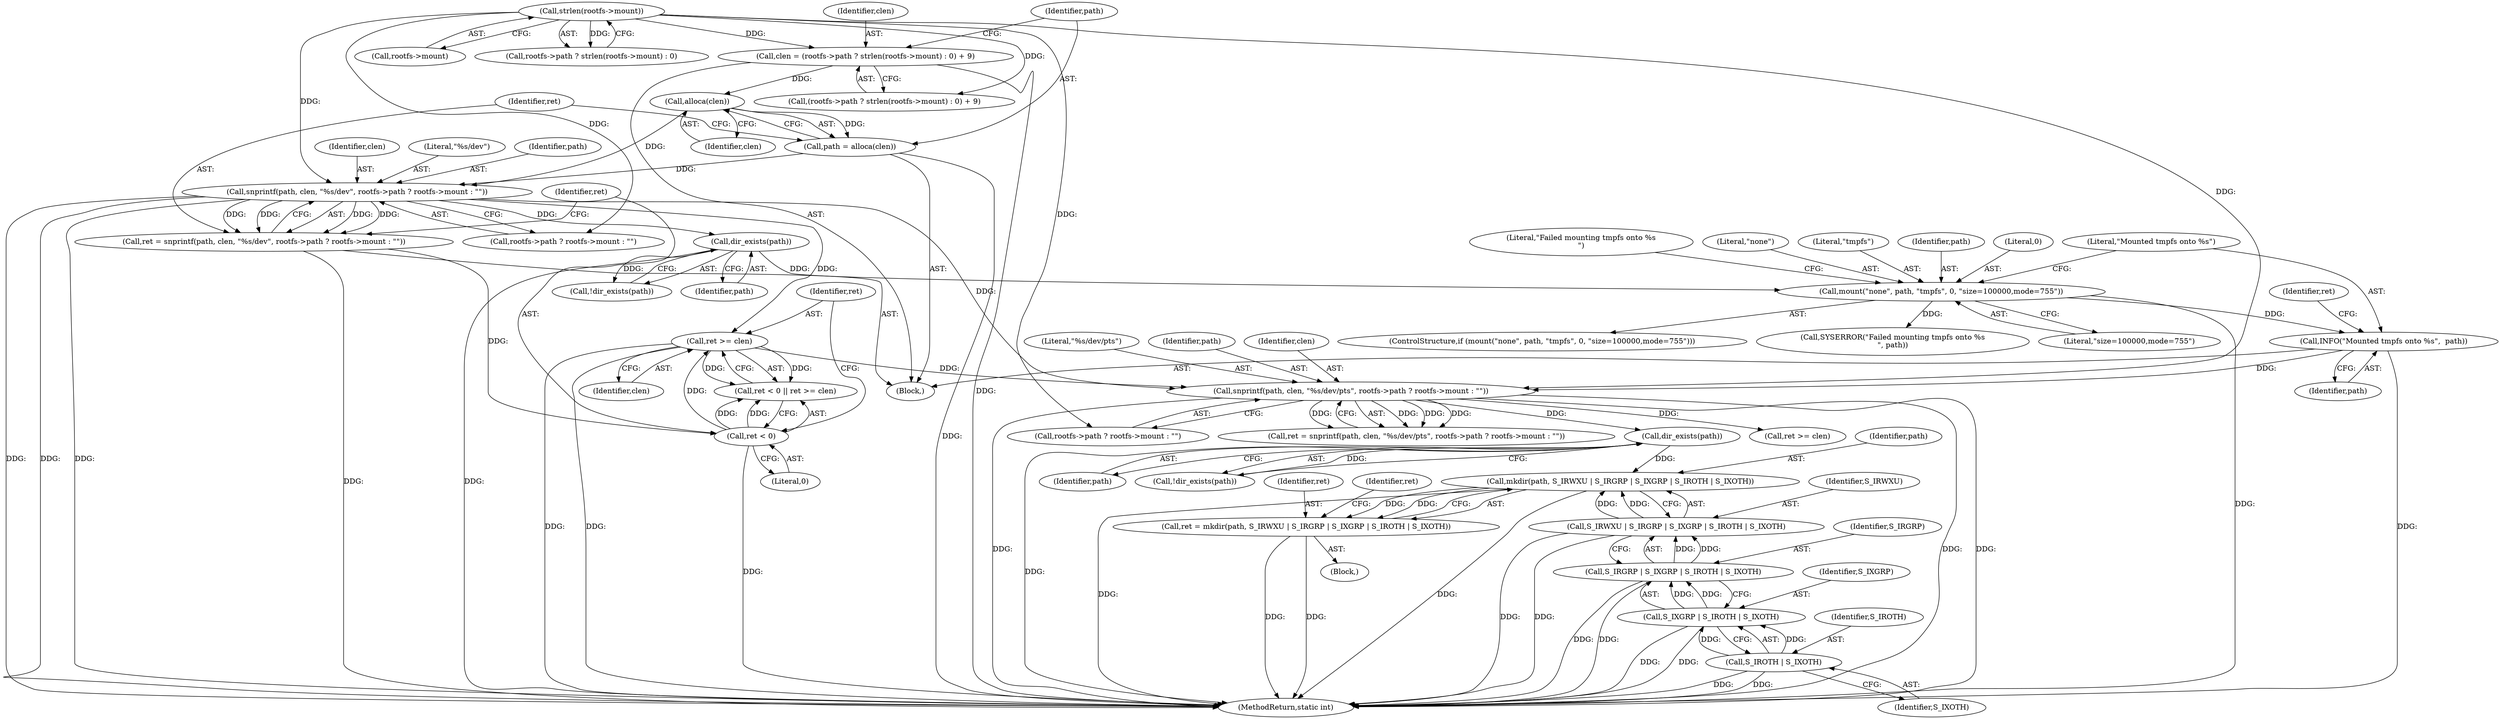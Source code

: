 digraph "0_lxc_592fd47a6245508b79fe6ac819fe6d3b2c1289be_4@API" {
"1000213" [label="(Call,mkdir(path, S_IRWXU | S_IRGRP | S_IXGRP | S_IROTH | S_IXOTH))"];
"1000208" [label="(Call,dir_exists(path))"];
"1000183" [label="(Call,snprintf(path, clen, \"%s/dev/pts\", rootfs->path ? rootfs->mount : \"\"))"];
"1000178" [label="(Call,INFO(\"Mounted tmpfs onto %s\",  path))"];
"1000166" [label="(Call,mount(\"none\", path, \"tmpfs\", 0, \"size=100000,mode=755\"))"];
"1000156" [label="(Call,dir_exists(path))"];
"1000131" [label="(Call,snprintf(path, clen, \"%s/dev\", rootfs->path ? rootfs->mount : \"\"))"];
"1000125" [label="(Call,path = alloca(clen))"];
"1000127" [label="(Call,alloca(clen))"];
"1000112" [label="(Call,clen = (rootfs->path ? strlen(rootfs->mount) : 0) + 9)"];
"1000119" [label="(Call,strlen(rootfs->mount))"];
"1000148" [label="(Call,ret >= clen)"];
"1000145" [label="(Call,ret < 0)"];
"1000129" [label="(Call,ret = snprintf(path, clen, \"%s/dev\", rootfs->path ? rootfs->mount : \"\"))"];
"1000215" [label="(Call,S_IRWXU | S_IRGRP | S_IXGRP | S_IROTH | S_IXOTH)"];
"1000217" [label="(Call,S_IRGRP | S_IXGRP | S_IROTH | S_IXOTH)"];
"1000219" [label="(Call,S_IXGRP | S_IROTH | S_IXOTH)"];
"1000221" [label="(Call,S_IROTH | S_IXOTH)"];
"1000211" [label="(Call,ret = mkdir(path, S_IRWXU | S_IRGRP | S_IXGRP | S_IROTH | S_IXOTH))"];
"1000182" [label="(Identifier,ret)"];
"1000166" [label="(Call,mount(\"none\", path, \"tmpfs\", 0, \"size=100000,mode=755\"))"];
"1000126" [label="(Identifier,path)"];
"1000128" [label="(Identifier,clen)"];
"1000220" [label="(Identifier,S_IXGRP)"];
"1000221" [label="(Call,S_IROTH | S_IXOTH)"];
"1000186" [label="(Literal,\"%s/dev/pts\")"];
"1000130" [label="(Identifier,ret)"];
"1000223" [label="(Identifier,S_IXOTH)"];
"1000167" [label="(Literal,\"none\")"];
"1000212" [label="(Identifier,ret)"];
"1000215" [label="(Call,S_IRWXU | S_IRGRP | S_IXGRP | S_IROTH | S_IXOTH)"];
"1000222" [label="(Identifier,S_IROTH)"];
"1000180" [label="(Identifier,path)"];
"1000155" [label="(Call,!dir_exists(path))"];
"1000157" [label="(Identifier,path)"];
"1000225" [label="(Identifier,ret)"];
"1000213" [label="(Call,mkdir(path, S_IRWXU | S_IRGRP | S_IXGRP | S_IROTH | S_IXOTH))"];
"1000171" [label="(Literal,\"size=100000,mode=755\")"];
"1000210" [label="(Block,)"];
"1000165" [label="(ControlStructure,if (mount(\"none\", path, \"tmpfs\", 0, \"size=100000,mode=755\")))"];
"1000113" [label="(Identifier,clen)"];
"1000120" [label="(Call,rootfs->mount)"];
"1000184" [label="(Identifier,path)"];
"1000219" [label="(Call,S_IXGRP | S_IROTH | S_IXOTH)"];
"1000156" [label="(Call,dir_exists(path))"];
"1000119" [label="(Call,strlen(rootfs->mount))"];
"1000148" [label="(Call,ret >= clen)"];
"1000214" [label="(Identifier,path)"];
"1000169" [label="(Literal,\"tmpfs\")"];
"1000135" [label="(Call,rootfs->path ? rootfs->mount : \"\")"];
"1000147" [label="(Literal,0)"];
"1000200" [label="(Call,ret >= clen)"];
"1000216" [label="(Identifier,S_IRWXU)"];
"1000211" [label="(Call,ret = mkdir(path, S_IRWXU | S_IRGRP | S_IXGRP | S_IROTH | S_IXOTH))"];
"1000183" [label="(Call,snprintf(path, clen, \"%s/dev/pts\", rootfs->path ? rootfs->mount : \"\"))"];
"1000129" [label="(Call,ret = snprintf(path, clen, \"%s/dev\", rootfs->path ? rootfs->mount : \"\"))"];
"1000178" [label="(Call,INFO(\"Mounted tmpfs onto %s\",  path))"];
"1000133" [label="(Identifier,clen)"];
"1000146" [label="(Identifier,ret)"];
"1000217" [label="(Call,S_IRGRP | S_IXGRP | S_IROTH | S_IXOTH)"];
"1000207" [label="(Call,!dir_exists(path))"];
"1000131" [label="(Call,snprintf(path, clen, \"%s/dev\", rootfs->path ? rootfs->mount : \"\"))"];
"1000187" [label="(Call,rootfs->path ? rootfs->mount : \"\")"];
"1000125" [label="(Call,path = alloca(clen))"];
"1000127" [label="(Call,alloca(clen))"];
"1000112" [label="(Call,clen = (rootfs->path ? strlen(rootfs->mount) : 0) + 9)"];
"1000168" [label="(Identifier,path)"];
"1000106" [label="(Block,)"];
"1000149" [label="(Identifier,ret)"];
"1000115" [label="(Call,rootfs->path ? strlen(rootfs->mount) : 0)"];
"1000179" [label="(Literal,\"Mounted tmpfs onto %s\")"];
"1000134" [label="(Literal,\"%s/dev\")"];
"1000170" [label="(Literal,0)"];
"1000174" [label="(Literal,\"Failed mounting tmpfs onto %s\n\")"];
"1000132" [label="(Identifier,path)"];
"1000114" [label="(Call,(rootfs->path ? strlen(rootfs->mount) : 0) + 9)"];
"1000173" [label="(Call,SYSERROR(\"Failed mounting tmpfs onto %s\n\", path))"];
"1000145" [label="(Call,ret < 0)"];
"1000209" [label="(Identifier,path)"];
"1000150" [label="(Identifier,clen)"];
"1000218" [label="(Identifier,S_IRGRP)"];
"1000208" [label="(Call,dir_exists(path))"];
"1000185" [label="(Identifier,clen)"];
"1000236" [label="(MethodReturn,static int)"];
"1000181" [label="(Call,ret = snprintf(path, clen, \"%s/dev/pts\", rootfs->path ? rootfs->mount : \"\"))"];
"1000144" [label="(Call,ret < 0 || ret >= clen)"];
"1000213" -> "1000211"  [label="AST: "];
"1000213" -> "1000215"  [label="CFG: "];
"1000214" -> "1000213"  [label="AST: "];
"1000215" -> "1000213"  [label="AST: "];
"1000211" -> "1000213"  [label="CFG: "];
"1000213" -> "1000236"  [label="DDG: "];
"1000213" -> "1000236"  [label="DDG: "];
"1000213" -> "1000211"  [label="DDG: "];
"1000213" -> "1000211"  [label="DDG: "];
"1000208" -> "1000213"  [label="DDG: "];
"1000215" -> "1000213"  [label="DDG: "];
"1000215" -> "1000213"  [label="DDG: "];
"1000208" -> "1000207"  [label="AST: "];
"1000208" -> "1000209"  [label="CFG: "];
"1000209" -> "1000208"  [label="AST: "];
"1000207" -> "1000208"  [label="CFG: "];
"1000208" -> "1000236"  [label="DDG: "];
"1000208" -> "1000207"  [label="DDG: "];
"1000183" -> "1000208"  [label="DDG: "];
"1000183" -> "1000181"  [label="AST: "];
"1000183" -> "1000187"  [label="CFG: "];
"1000184" -> "1000183"  [label="AST: "];
"1000185" -> "1000183"  [label="AST: "];
"1000186" -> "1000183"  [label="AST: "];
"1000187" -> "1000183"  [label="AST: "];
"1000181" -> "1000183"  [label="CFG: "];
"1000183" -> "1000236"  [label="DDG: "];
"1000183" -> "1000236"  [label="DDG: "];
"1000183" -> "1000236"  [label="DDG: "];
"1000183" -> "1000181"  [label="DDG: "];
"1000183" -> "1000181"  [label="DDG: "];
"1000183" -> "1000181"  [label="DDG: "];
"1000183" -> "1000181"  [label="DDG: "];
"1000178" -> "1000183"  [label="DDG: "];
"1000131" -> "1000183"  [label="DDG: "];
"1000148" -> "1000183"  [label="DDG: "];
"1000119" -> "1000183"  [label="DDG: "];
"1000183" -> "1000200"  [label="DDG: "];
"1000178" -> "1000106"  [label="AST: "];
"1000178" -> "1000180"  [label="CFG: "];
"1000179" -> "1000178"  [label="AST: "];
"1000180" -> "1000178"  [label="AST: "];
"1000182" -> "1000178"  [label="CFG: "];
"1000178" -> "1000236"  [label="DDG: "];
"1000166" -> "1000178"  [label="DDG: "];
"1000166" -> "1000165"  [label="AST: "];
"1000166" -> "1000171"  [label="CFG: "];
"1000167" -> "1000166"  [label="AST: "];
"1000168" -> "1000166"  [label="AST: "];
"1000169" -> "1000166"  [label="AST: "];
"1000170" -> "1000166"  [label="AST: "];
"1000171" -> "1000166"  [label="AST: "];
"1000174" -> "1000166"  [label="CFG: "];
"1000179" -> "1000166"  [label="CFG: "];
"1000166" -> "1000236"  [label="DDG: "];
"1000156" -> "1000166"  [label="DDG: "];
"1000166" -> "1000173"  [label="DDG: "];
"1000156" -> "1000155"  [label="AST: "];
"1000156" -> "1000157"  [label="CFG: "];
"1000157" -> "1000156"  [label="AST: "];
"1000155" -> "1000156"  [label="CFG: "];
"1000156" -> "1000236"  [label="DDG: "];
"1000156" -> "1000155"  [label="DDG: "];
"1000131" -> "1000156"  [label="DDG: "];
"1000131" -> "1000129"  [label="AST: "];
"1000131" -> "1000135"  [label="CFG: "];
"1000132" -> "1000131"  [label="AST: "];
"1000133" -> "1000131"  [label="AST: "];
"1000134" -> "1000131"  [label="AST: "];
"1000135" -> "1000131"  [label="AST: "];
"1000129" -> "1000131"  [label="CFG: "];
"1000131" -> "1000236"  [label="DDG: "];
"1000131" -> "1000236"  [label="DDG: "];
"1000131" -> "1000236"  [label="DDG: "];
"1000131" -> "1000129"  [label="DDG: "];
"1000131" -> "1000129"  [label="DDG: "];
"1000131" -> "1000129"  [label="DDG: "];
"1000131" -> "1000129"  [label="DDG: "];
"1000125" -> "1000131"  [label="DDG: "];
"1000127" -> "1000131"  [label="DDG: "];
"1000119" -> "1000131"  [label="DDG: "];
"1000131" -> "1000148"  [label="DDG: "];
"1000125" -> "1000106"  [label="AST: "];
"1000125" -> "1000127"  [label="CFG: "];
"1000126" -> "1000125"  [label="AST: "];
"1000127" -> "1000125"  [label="AST: "];
"1000130" -> "1000125"  [label="CFG: "];
"1000125" -> "1000236"  [label="DDG: "];
"1000127" -> "1000125"  [label="DDG: "];
"1000127" -> "1000128"  [label="CFG: "];
"1000128" -> "1000127"  [label="AST: "];
"1000112" -> "1000127"  [label="DDG: "];
"1000112" -> "1000106"  [label="AST: "];
"1000112" -> "1000114"  [label="CFG: "];
"1000113" -> "1000112"  [label="AST: "];
"1000114" -> "1000112"  [label="AST: "];
"1000126" -> "1000112"  [label="CFG: "];
"1000112" -> "1000236"  [label="DDG: "];
"1000119" -> "1000112"  [label="DDG: "];
"1000119" -> "1000115"  [label="AST: "];
"1000119" -> "1000120"  [label="CFG: "];
"1000120" -> "1000119"  [label="AST: "];
"1000115" -> "1000119"  [label="CFG: "];
"1000119" -> "1000114"  [label="DDG: "];
"1000119" -> "1000115"  [label="DDG: "];
"1000119" -> "1000135"  [label="DDG: "];
"1000119" -> "1000187"  [label="DDG: "];
"1000148" -> "1000144"  [label="AST: "];
"1000148" -> "1000150"  [label="CFG: "];
"1000149" -> "1000148"  [label="AST: "];
"1000150" -> "1000148"  [label="AST: "];
"1000144" -> "1000148"  [label="CFG: "];
"1000148" -> "1000236"  [label="DDG: "];
"1000148" -> "1000236"  [label="DDG: "];
"1000148" -> "1000144"  [label="DDG: "];
"1000148" -> "1000144"  [label="DDG: "];
"1000145" -> "1000148"  [label="DDG: "];
"1000145" -> "1000144"  [label="AST: "];
"1000145" -> "1000147"  [label="CFG: "];
"1000146" -> "1000145"  [label="AST: "];
"1000147" -> "1000145"  [label="AST: "];
"1000149" -> "1000145"  [label="CFG: "];
"1000144" -> "1000145"  [label="CFG: "];
"1000145" -> "1000236"  [label="DDG: "];
"1000145" -> "1000144"  [label="DDG: "];
"1000145" -> "1000144"  [label="DDG: "];
"1000129" -> "1000145"  [label="DDG: "];
"1000129" -> "1000106"  [label="AST: "];
"1000130" -> "1000129"  [label="AST: "];
"1000146" -> "1000129"  [label="CFG: "];
"1000129" -> "1000236"  [label="DDG: "];
"1000215" -> "1000217"  [label="CFG: "];
"1000216" -> "1000215"  [label="AST: "];
"1000217" -> "1000215"  [label="AST: "];
"1000215" -> "1000236"  [label="DDG: "];
"1000215" -> "1000236"  [label="DDG: "];
"1000217" -> "1000215"  [label="DDG: "];
"1000217" -> "1000215"  [label="DDG: "];
"1000217" -> "1000219"  [label="CFG: "];
"1000218" -> "1000217"  [label="AST: "];
"1000219" -> "1000217"  [label="AST: "];
"1000217" -> "1000236"  [label="DDG: "];
"1000217" -> "1000236"  [label="DDG: "];
"1000219" -> "1000217"  [label="DDG: "];
"1000219" -> "1000217"  [label="DDG: "];
"1000219" -> "1000221"  [label="CFG: "];
"1000220" -> "1000219"  [label="AST: "];
"1000221" -> "1000219"  [label="AST: "];
"1000219" -> "1000236"  [label="DDG: "];
"1000219" -> "1000236"  [label="DDG: "];
"1000221" -> "1000219"  [label="DDG: "];
"1000221" -> "1000219"  [label="DDG: "];
"1000221" -> "1000223"  [label="CFG: "];
"1000222" -> "1000221"  [label="AST: "];
"1000223" -> "1000221"  [label="AST: "];
"1000221" -> "1000236"  [label="DDG: "];
"1000221" -> "1000236"  [label="DDG: "];
"1000211" -> "1000210"  [label="AST: "];
"1000212" -> "1000211"  [label="AST: "];
"1000225" -> "1000211"  [label="CFG: "];
"1000211" -> "1000236"  [label="DDG: "];
"1000211" -> "1000236"  [label="DDG: "];
}

